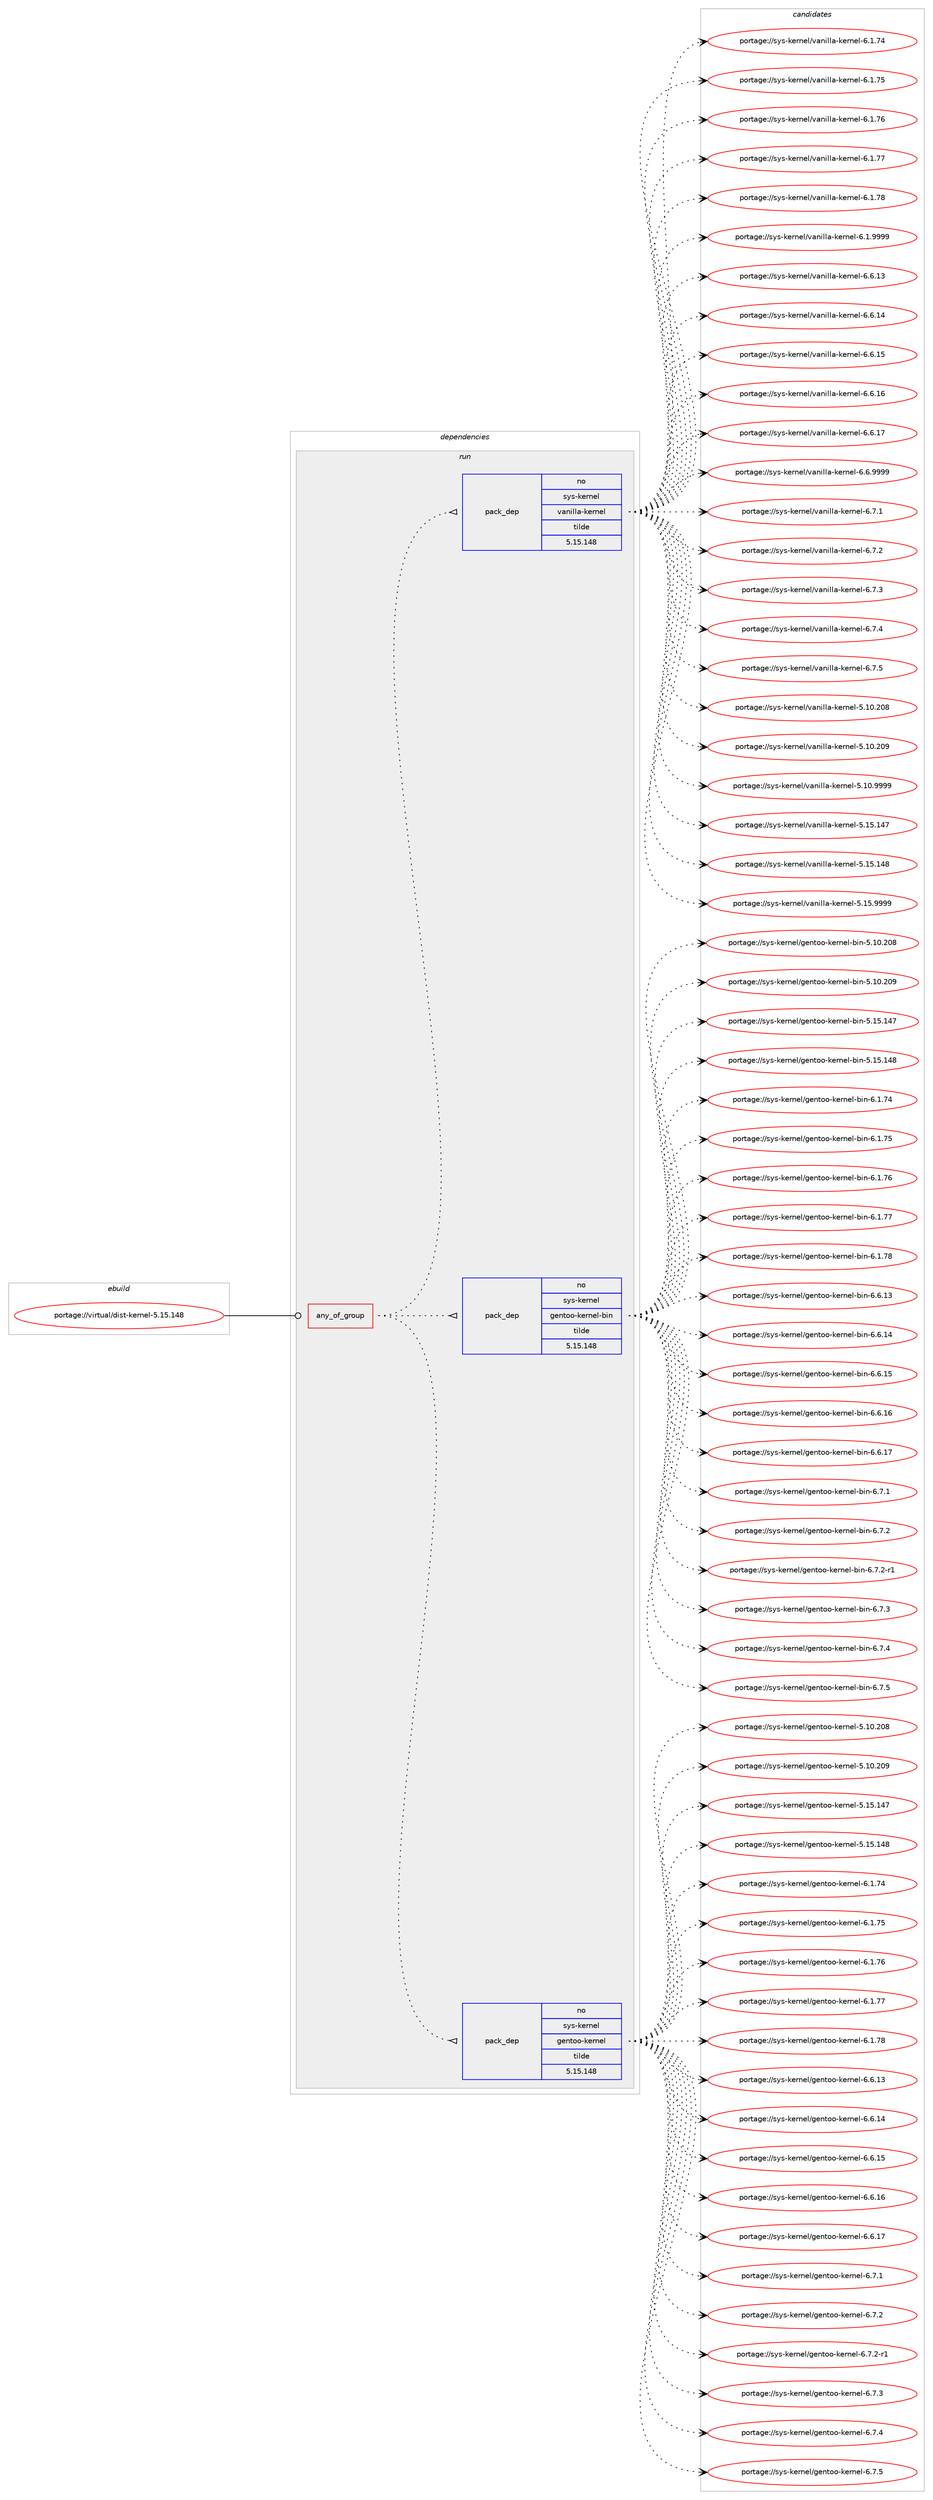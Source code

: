 digraph prolog {

# *************
# Graph options
# *************

newrank=true;
concentrate=true;
compound=true;
graph [rankdir=LR,fontname=Helvetica,fontsize=10,ranksep=1.5];#, ranksep=2.5, nodesep=0.2];
edge  [arrowhead=vee];
node  [fontname=Helvetica,fontsize=10];

# **********
# The ebuild
# **********

subgraph cluster_leftcol {
color=gray;
rank=same;
label=<<i>ebuild</i>>;
id [label="portage://virtual/dist-kernel-5.15.148", color=red, width=4, href="../virtual/dist-kernel-5.15.148.svg"];
}

# ****************
# The dependencies
# ****************

subgraph cluster_midcol {
color=gray;
label=<<i>dependencies</i>>;
subgraph cluster_compile {
fillcolor="#eeeeee";
style=filled;
label=<<i>compile</i>>;
}
subgraph cluster_compileandrun {
fillcolor="#eeeeee";
style=filled;
label=<<i>compile and run</i>>;
}
subgraph cluster_run {
fillcolor="#eeeeee";
style=filled;
label=<<i>run</i>>;
subgraph any218 {
dependency25618 [label=<<TABLE BORDER="0" CELLBORDER="1" CELLSPACING="0" CELLPADDING="4"><TR><TD CELLPADDING="10">any_of_group</TD></TR></TABLE>>, shape=none, color=red];subgraph pack8252 {
dependency25619 [label=<<TABLE BORDER="0" CELLBORDER="1" CELLSPACING="0" CELLPADDING="4" WIDTH="220"><TR><TD ROWSPAN="6" CELLPADDING="30">pack_dep</TD></TR><TR><TD WIDTH="110">no</TD></TR><TR><TD>sys-kernel</TD></TR><TR><TD>gentoo-kernel</TD></TR><TR><TD>tilde</TD></TR><TR><TD>5.15.148</TD></TR></TABLE>>, shape=none, color=blue];
}
dependency25618:e -> dependency25619:w [weight=20,style="dotted",arrowhead="oinv"];
subgraph pack8253 {
dependency25620 [label=<<TABLE BORDER="0" CELLBORDER="1" CELLSPACING="0" CELLPADDING="4" WIDTH="220"><TR><TD ROWSPAN="6" CELLPADDING="30">pack_dep</TD></TR><TR><TD WIDTH="110">no</TD></TR><TR><TD>sys-kernel</TD></TR><TR><TD>gentoo-kernel-bin</TD></TR><TR><TD>tilde</TD></TR><TR><TD>5.15.148</TD></TR></TABLE>>, shape=none, color=blue];
}
dependency25618:e -> dependency25620:w [weight=20,style="dotted",arrowhead="oinv"];
subgraph pack8254 {
dependency25621 [label=<<TABLE BORDER="0" CELLBORDER="1" CELLSPACING="0" CELLPADDING="4" WIDTH="220"><TR><TD ROWSPAN="6" CELLPADDING="30">pack_dep</TD></TR><TR><TD WIDTH="110">no</TD></TR><TR><TD>sys-kernel</TD></TR><TR><TD>vanilla-kernel</TD></TR><TR><TD>tilde</TD></TR><TR><TD>5.15.148</TD></TR></TABLE>>, shape=none, color=blue];
}
dependency25618:e -> dependency25621:w [weight=20,style="dotted",arrowhead="oinv"];
}
id:e -> dependency25618:w [weight=20,style="solid",arrowhead="odot"];
}
}

# **************
# The candidates
# **************

subgraph cluster_choices {
rank=same;
color=gray;
label=<<i>candidates</i>>;

subgraph choice8252 {
color=black;
nodesep=1;
choice115121115451071011141101011084710310111011611111145107101114110101108455346494846504856 [label="portage://sys-kernel/gentoo-kernel-5.10.208", color=red, width=4,href="../sys-kernel/gentoo-kernel-5.10.208.svg"];
choice115121115451071011141101011084710310111011611111145107101114110101108455346494846504857 [label="portage://sys-kernel/gentoo-kernel-5.10.209", color=red, width=4,href="../sys-kernel/gentoo-kernel-5.10.209.svg"];
choice115121115451071011141101011084710310111011611111145107101114110101108455346495346495255 [label="portage://sys-kernel/gentoo-kernel-5.15.147", color=red, width=4,href="../sys-kernel/gentoo-kernel-5.15.147.svg"];
choice115121115451071011141101011084710310111011611111145107101114110101108455346495346495256 [label="portage://sys-kernel/gentoo-kernel-5.15.148", color=red, width=4,href="../sys-kernel/gentoo-kernel-5.15.148.svg"];
choice11512111545107101114110101108471031011101161111114510710111411010110845544649465552 [label="portage://sys-kernel/gentoo-kernel-6.1.74", color=red, width=4,href="../sys-kernel/gentoo-kernel-6.1.74.svg"];
choice11512111545107101114110101108471031011101161111114510710111411010110845544649465553 [label="portage://sys-kernel/gentoo-kernel-6.1.75", color=red, width=4,href="../sys-kernel/gentoo-kernel-6.1.75.svg"];
choice11512111545107101114110101108471031011101161111114510710111411010110845544649465554 [label="portage://sys-kernel/gentoo-kernel-6.1.76", color=red, width=4,href="../sys-kernel/gentoo-kernel-6.1.76.svg"];
choice11512111545107101114110101108471031011101161111114510710111411010110845544649465555 [label="portage://sys-kernel/gentoo-kernel-6.1.77", color=red, width=4,href="../sys-kernel/gentoo-kernel-6.1.77.svg"];
choice11512111545107101114110101108471031011101161111114510710111411010110845544649465556 [label="portage://sys-kernel/gentoo-kernel-6.1.78", color=red, width=4,href="../sys-kernel/gentoo-kernel-6.1.78.svg"];
choice11512111545107101114110101108471031011101161111114510710111411010110845544654464951 [label="portage://sys-kernel/gentoo-kernel-6.6.13", color=red, width=4,href="../sys-kernel/gentoo-kernel-6.6.13.svg"];
choice11512111545107101114110101108471031011101161111114510710111411010110845544654464952 [label="portage://sys-kernel/gentoo-kernel-6.6.14", color=red, width=4,href="../sys-kernel/gentoo-kernel-6.6.14.svg"];
choice11512111545107101114110101108471031011101161111114510710111411010110845544654464953 [label="portage://sys-kernel/gentoo-kernel-6.6.15", color=red, width=4,href="../sys-kernel/gentoo-kernel-6.6.15.svg"];
choice11512111545107101114110101108471031011101161111114510710111411010110845544654464954 [label="portage://sys-kernel/gentoo-kernel-6.6.16", color=red, width=4,href="../sys-kernel/gentoo-kernel-6.6.16.svg"];
choice11512111545107101114110101108471031011101161111114510710111411010110845544654464955 [label="portage://sys-kernel/gentoo-kernel-6.6.17", color=red, width=4,href="../sys-kernel/gentoo-kernel-6.6.17.svg"];
choice115121115451071011141101011084710310111011611111145107101114110101108455446554649 [label="portage://sys-kernel/gentoo-kernel-6.7.1", color=red, width=4,href="../sys-kernel/gentoo-kernel-6.7.1.svg"];
choice115121115451071011141101011084710310111011611111145107101114110101108455446554650 [label="portage://sys-kernel/gentoo-kernel-6.7.2", color=red, width=4,href="../sys-kernel/gentoo-kernel-6.7.2.svg"];
choice1151211154510710111411010110847103101110116111111451071011141101011084554465546504511449 [label="portage://sys-kernel/gentoo-kernel-6.7.2-r1", color=red, width=4,href="../sys-kernel/gentoo-kernel-6.7.2-r1.svg"];
choice115121115451071011141101011084710310111011611111145107101114110101108455446554651 [label="portage://sys-kernel/gentoo-kernel-6.7.3", color=red, width=4,href="../sys-kernel/gentoo-kernel-6.7.3.svg"];
choice115121115451071011141101011084710310111011611111145107101114110101108455446554652 [label="portage://sys-kernel/gentoo-kernel-6.7.4", color=red, width=4,href="../sys-kernel/gentoo-kernel-6.7.4.svg"];
choice115121115451071011141101011084710310111011611111145107101114110101108455446554653 [label="portage://sys-kernel/gentoo-kernel-6.7.5", color=red, width=4,href="../sys-kernel/gentoo-kernel-6.7.5.svg"];
dependency25619:e -> choice115121115451071011141101011084710310111011611111145107101114110101108455346494846504856:w [style=dotted,weight="100"];
dependency25619:e -> choice115121115451071011141101011084710310111011611111145107101114110101108455346494846504857:w [style=dotted,weight="100"];
dependency25619:e -> choice115121115451071011141101011084710310111011611111145107101114110101108455346495346495255:w [style=dotted,weight="100"];
dependency25619:e -> choice115121115451071011141101011084710310111011611111145107101114110101108455346495346495256:w [style=dotted,weight="100"];
dependency25619:e -> choice11512111545107101114110101108471031011101161111114510710111411010110845544649465552:w [style=dotted,weight="100"];
dependency25619:e -> choice11512111545107101114110101108471031011101161111114510710111411010110845544649465553:w [style=dotted,weight="100"];
dependency25619:e -> choice11512111545107101114110101108471031011101161111114510710111411010110845544649465554:w [style=dotted,weight="100"];
dependency25619:e -> choice11512111545107101114110101108471031011101161111114510710111411010110845544649465555:w [style=dotted,weight="100"];
dependency25619:e -> choice11512111545107101114110101108471031011101161111114510710111411010110845544649465556:w [style=dotted,weight="100"];
dependency25619:e -> choice11512111545107101114110101108471031011101161111114510710111411010110845544654464951:w [style=dotted,weight="100"];
dependency25619:e -> choice11512111545107101114110101108471031011101161111114510710111411010110845544654464952:w [style=dotted,weight="100"];
dependency25619:e -> choice11512111545107101114110101108471031011101161111114510710111411010110845544654464953:w [style=dotted,weight="100"];
dependency25619:e -> choice11512111545107101114110101108471031011101161111114510710111411010110845544654464954:w [style=dotted,weight="100"];
dependency25619:e -> choice11512111545107101114110101108471031011101161111114510710111411010110845544654464955:w [style=dotted,weight="100"];
dependency25619:e -> choice115121115451071011141101011084710310111011611111145107101114110101108455446554649:w [style=dotted,weight="100"];
dependency25619:e -> choice115121115451071011141101011084710310111011611111145107101114110101108455446554650:w [style=dotted,weight="100"];
dependency25619:e -> choice1151211154510710111411010110847103101110116111111451071011141101011084554465546504511449:w [style=dotted,weight="100"];
dependency25619:e -> choice115121115451071011141101011084710310111011611111145107101114110101108455446554651:w [style=dotted,weight="100"];
dependency25619:e -> choice115121115451071011141101011084710310111011611111145107101114110101108455446554652:w [style=dotted,weight="100"];
dependency25619:e -> choice115121115451071011141101011084710310111011611111145107101114110101108455446554653:w [style=dotted,weight="100"];
}
subgraph choice8253 {
color=black;
nodesep=1;
choice1151211154510710111411010110847103101110116111111451071011141101011084598105110455346494846504856 [label="portage://sys-kernel/gentoo-kernel-bin-5.10.208", color=red, width=4,href="../sys-kernel/gentoo-kernel-bin-5.10.208.svg"];
choice1151211154510710111411010110847103101110116111111451071011141101011084598105110455346494846504857 [label="portage://sys-kernel/gentoo-kernel-bin-5.10.209", color=red, width=4,href="../sys-kernel/gentoo-kernel-bin-5.10.209.svg"];
choice1151211154510710111411010110847103101110116111111451071011141101011084598105110455346495346495255 [label="portage://sys-kernel/gentoo-kernel-bin-5.15.147", color=red, width=4,href="../sys-kernel/gentoo-kernel-bin-5.15.147.svg"];
choice1151211154510710111411010110847103101110116111111451071011141101011084598105110455346495346495256 [label="portage://sys-kernel/gentoo-kernel-bin-5.15.148", color=red, width=4,href="../sys-kernel/gentoo-kernel-bin-5.15.148.svg"];
choice115121115451071011141101011084710310111011611111145107101114110101108459810511045544649465552 [label="portage://sys-kernel/gentoo-kernel-bin-6.1.74", color=red, width=4,href="../sys-kernel/gentoo-kernel-bin-6.1.74.svg"];
choice115121115451071011141101011084710310111011611111145107101114110101108459810511045544649465553 [label="portage://sys-kernel/gentoo-kernel-bin-6.1.75", color=red, width=4,href="../sys-kernel/gentoo-kernel-bin-6.1.75.svg"];
choice115121115451071011141101011084710310111011611111145107101114110101108459810511045544649465554 [label="portage://sys-kernel/gentoo-kernel-bin-6.1.76", color=red, width=4,href="../sys-kernel/gentoo-kernel-bin-6.1.76.svg"];
choice115121115451071011141101011084710310111011611111145107101114110101108459810511045544649465555 [label="portage://sys-kernel/gentoo-kernel-bin-6.1.77", color=red, width=4,href="../sys-kernel/gentoo-kernel-bin-6.1.77.svg"];
choice115121115451071011141101011084710310111011611111145107101114110101108459810511045544649465556 [label="portage://sys-kernel/gentoo-kernel-bin-6.1.78", color=red, width=4,href="../sys-kernel/gentoo-kernel-bin-6.1.78.svg"];
choice115121115451071011141101011084710310111011611111145107101114110101108459810511045544654464951 [label="portage://sys-kernel/gentoo-kernel-bin-6.6.13", color=red, width=4,href="../sys-kernel/gentoo-kernel-bin-6.6.13.svg"];
choice115121115451071011141101011084710310111011611111145107101114110101108459810511045544654464952 [label="portage://sys-kernel/gentoo-kernel-bin-6.6.14", color=red, width=4,href="../sys-kernel/gentoo-kernel-bin-6.6.14.svg"];
choice115121115451071011141101011084710310111011611111145107101114110101108459810511045544654464953 [label="portage://sys-kernel/gentoo-kernel-bin-6.6.15", color=red, width=4,href="../sys-kernel/gentoo-kernel-bin-6.6.15.svg"];
choice115121115451071011141101011084710310111011611111145107101114110101108459810511045544654464954 [label="portage://sys-kernel/gentoo-kernel-bin-6.6.16", color=red, width=4,href="../sys-kernel/gentoo-kernel-bin-6.6.16.svg"];
choice115121115451071011141101011084710310111011611111145107101114110101108459810511045544654464955 [label="portage://sys-kernel/gentoo-kernel-bin-6.6.17", color=red, width=4,href="../sys-kernel/gentoo-kernel-bin-6.6.17.svg"];
choice1151211154510710111411010110847103101110116111111451071011141101011084598105110455446554649 [label="portage://sys-kernel/gentoo-kernel-bin-6.7.1", color=red, width=4,href="../sys-kernel/gentoo-kernel-bin-6.7.1.svg"];
choice1151211154510710111411010110847103101110116111111451071011141101011084598105110455446554650 [label="portage://sys-kernel/gentoo-kernel-bin-6.7.2", color=red, width=4,href="../sys-kernel/gentoo-kernel-bin-6.7.2.svg"];
choice11512111545107101114110101108471031011101161111114510710111411010110845981051104554465546504511449 [label="portage://sys-kernel/gentoo-kernel-bin-6.7.2-r1", color=red, width=4,href="../sys-kernel/gentoo-kernel-bin-6.7.2-r1.svg"];
choice1151211154510710111411010110847103101110116111111451071011141101011084598105110455446554651 [label="portage://sys-kernel/gentoo-kernel-bin-6.7.3", color=red, width=4,href="../sys-kernel/gentoo-kernel-bin-6.7.3.svg"];
choice1151211154510710111411010110847103101110116111111451071011141101011084598105110455446554652 [label="portage://sys-kernel/gentoo-kernel-bin-6.7.4", color=red, width=4,href="../sys-kernel/gentoo-kernel-bin-6.7.4.svg"];
choice1151211154510710111411010110847103101110116111111451071011141101011084598105110455446554653 [label="portage://sys-kernel/gentoo-kernel-bin-6.7.5", color=red, width=4,href="../sys-kernel/gentoo-kernel-bin-6.7.5.svg"];
dependency25620:e -> choice1151211154510710111411010110847103101110116111111451071011141101011084598105110455346494846504856:w [style=dotted,weight="100"];
dependency25620:e -> choice1151211154510710111411010110847103101110116111111451071011141101011084598105110455346494846504857:w [style=dotted,weight="100"];
dependency25620:e -> choice1151211154510710111411010110847103101110116111111451071011141101011084598105110455346495346495255:w [style=dotted,weight="100"];
dependency25620:e -> choice1151211154510710111411010110847103101110116111111451071011141101011084598105110455346495346495256:w [style=dotted,weight="100"];
dependency25620:e -> choice115121115451071011141101011084710310111011611111145107101114110101108459810511045544649465552:w [style=dotted,weight="100"];
dependency25620:e -> choice115121115451071011141101011084710310111011611111145107101114110101108459810511045544649465553:w [style=dotted,weight="100"];
dependency25620:e -> choice115121115451071011141101011084710310111011611111145107101114110101108459810511045544649465554:w [style=dotted,weight="100"];
dependency25620:e -> choice115121115451071011141101011084710310111011611111145107101114110101108459810511045544649465555:w [style=dotted,weight="100"];
dependency25620:e -> choice115121115451071011141101011084710310111011611111145107101114110101108459810511045544649465556:w [style=dotted,weight="100"];
dependency25620:e -> choice115121115451071011141101011084710310111011611111145107101114110101108459810511045544654464951:w [style=dotted,weight="100"];
dependency25620:e -> choice115121115451071011141101011084710310111011611111145107101114110101108459810511045544654464952:w [style=dotted,weight="100"];
dependency25620:e -> choice115121115451071011141101011084710310111011611111145107101114110101108459810511045544654464953:w [style=dotted,weight="100"];
dependency25620:e -> choice115121115451071011141101011084710310111011611111145107101114110101108459810511045544654464954:w [style=dotted,weight="100"];
dependency25620:e -> choice115121115451071011141101011084710310111011611111145107101114110101108459810511045544654464955:w [style=dotted,weight="100"];
dependency25620:e -> choice1151211154510710111411010110847103101110116111111451071011141101011084598105110455446554649:w [style=dotted,weight="100"];
dependency25620:e -> choice1151211154510710111411010110847103101110116111111451071011141101011084598105110455446554650:w [style=dotted,weight="100"];
dependency25620:e -> choice11512111545107101114110101108471031011101161111114510710111411010110845981051104554465546504511449:w [style=dotted,weight="100"];
dependency25620:e -> choice1151211154510710111411010110847103101110116111111451071011141101011084598105110455446554651:w [style=dotted,weight="100"];
dependency25620:e -> choice1151211154510710111411010110847103101110116111111451071011141101011084598105110455446554652:w [style=dotted,weight="100"];
dependency25620:e -> choice1151211154510710111411010110847103101110116111111451071011141101011084598105110455446554653:w [style=dotted,weight="100"];
}
subgraph choice8254 {
color=black;
nodesep=1;
choice1151211154510710111411010110847118971101051081089745107101114110101108455346494846504856 [label="portage://sys-kernel/vanilla-kernel-5.10.208", color=red, width=4,href="../sys-kernel/vanilla-kernel-5.10.208.svg"];
choice1151211154510710111411010110847118971101051081089745107101114110101108455346494846504857 [label="portage://sys-kernel/vanilla-kernel-5.10.209", color=red, width=4,href="../sys-kernel/vanilla-kernel-5.10.209.svg"];
choice115121115451071011141101011084711897110105108108974510710111411010110845534649484657575757 [label="portage://sys-kernel/vanilla-kernel-5.10.9999", color=red, width=4,href="../sys-kernel/vanilla-kernel-5.10.9999.svg"];
choice1151211154510710111411010110847118971101051081089745107101114110101108455346495346495255 [label="portage://sys-kernel/vanilla-kernel-5.15.147", color=red, width=4,href="../sys-kernel/vanilla-kernel-5.15.147.svg"];
choice1151211154510710111411010110847118971101051081089745107101114110101108455346495346495256 [label="portage://sys-kernel/vanilla-kernel-5.15.148", color=red, width=4,href="../sys-kernel/vanilla-kernel-5.15.148.svg"];
choice115121115451071011141101011084711897110105108108974510710111411010110845534649534657575757 [label="portage://sys-kernel/vanilla-kernel-5.15.9999", color=red, width=4,href="../sys-kernel/vanilla-kernel-5.15.9999.svg"];
choice115121115451071011141101011084711897110105108108974510710111411010110845544649465552 [label="portage://sys-kernel/vanilla-kernel-6.1.74", color=red, width=4,href="../sys-kernel/vanilla-kernel-6.1.74.svg"];
choice115121115451071011141101011084711897110105108108974510710111411010110845544649465553 [label="portage://sys-kernel/vanilla-kernel-6.1.75", color=red, width=4,href="../sys-kernel/vanilla-kernel-6.1.75.svg"];
choice115121115451071011141101011084711897110105108108974510710111411010110845544649465554 [label="portage://sys-kernel/vanilla-kernel-6.1.76", color=red, width=4,href="../sys-kernel/vanilla-kernel-6.1.76.svg"];
choice115121115451071011141101011084711897110105108108974510710111411010110845544649465555 [label="portage://sys-kernel/vanilla-kernel-6.1.77", color=red, width=4,href="../sys-kernel/vanilla-kernel-6.1.77.svg"];
choice115121115451071011141101011084711897110105108108974510710111411010110845544649465556 [label="portage://sys-kernel/vanilla-kernel-6.1.78", color=red, width=4,href="../sys-kernel/vanilla-kernel-6.1.78.svg"];
choice1151211154510710111411010110847118971101051081089745107101114110101108455446494657575757 [label="portage://sys-kernel/vanilla-kernel-6.1.9999", color=red, width=4,href="../sys-kernel/vanilla-kernel-6.1.9999.svg"];
choice115121115451071011141101011084711897110105108108974510710111411010110845544654464951 [label="portage://sys-kernel/vanilla-kernel-6.6.13", color=red, width=4,href="../sys-kernel/vanilla-kernel-6.6.13.svg"];
choice115121115451071011141101011084711897110105108108974510710111411010110845544654464952 [label="portage://sys-kernel/vanilla-kernel-6.6.14", color=red, width=4,href="../sys-kernel/vanilla-kernel-6.6.14.svg"];
choice115121115451071011141101011084711897110105108108974510710111411010110845544654464953 [label="portage://sys-kernel/vanilla-kernel-6.6.15", color=red, width=4,href="../sys-kernel/vanilla-kernel-6.6.15.svg"];
choice115121115451071011141101011084711897110105108108974510710111411010110845544654464954 [label="portage://sys-kernel/vanilla-kernel-6.6.16", color=red, width=4,href="../sys-kernel/vanilla-kernel-6.6.16.svg"];
choice115121115451071011141101011084711897110105108108974510710111411010110845544654464955 [label="portage://sys-kernel/vanilla-kernel-6.6.17", color=red, width=4,href="../sys-kernel/vanilla-kernel-6.6.17.svg"];
choice1151211154510710111411010110847118971101051081089745107101114110101108455446544657575757 [label="portage://sys-kernel/vanilla-kernel-6.6.9999", color=red, width=4,href="../sys-kernel/vanilla-kernel-6.6.9999.svg"];
choice1151211154510710111411010110847118971101051081089745107101114110101108455446554649 [label="portage://sys-kernel/vanilla-kernel-6.7.1", color=red, width=4,href="../sys-kernel/vanilla-kernel-6.7.1.svg"];
choice1151211154510710111411010110847118971101051081089745107101114110101108455446554650 [label="portage://sys-kernel/vanilla-kernel-6.7.2", color=red, width=4,href="../sys-kernel/vanilla-kernel-6.7.2.svg"];
choice1151211154510710111411010110847118971101051081089745107101114110101108455446554651 [label="portage://sys-kernel/vanilla-kernel-6.7.3", color=red, width=4,href="../sys-kernel/vanilla-kernel-6.7.3.svg"];
choice1151211154510710111411010110847118971101051081089745107101114110101108455446554652 [label="portage://sys-kernel/vanilla-kernel-6.7.4", color=red, width=4,href="../sys-kernel/vanilla-kernel-6.7.4.svg"];
choice1151211154510710111411010110847118971101051081089745107101114110101108455446554653 [label="portage://sys-kernel/vanilla-kernel-6.7.5", color=red, width=4,href="../sys-kernel/vanilla-kernel-6.7.5.svg"];
dependency25621:e -> choice1151211154510710111411010110847118971101051081089745107101114110101108455346494846504856:w [style=dotted,weight="100"];
dependency25621:e -> choice1151211154510710111411010110847118971101051081089745107101114110101108455346494846504857:w [style=dotted,weight="100"];
dependency25621:e -> choice115121115451071011141101011084711897110105108108974510710111411010110845534649484657575757:w [style=dotted,weight="100"];
dependency25621:e -> choice1151211154510710111411010110847118971101051081089745107101114110101108455346495346495255:w [style=dotted,weight="100"];
dependency25621:e -> choice1151211154510710111411010110847118971101051081089745107101114110101108455346495346495256:w [style=dotted,weight="100"];
dependency25621:e -> choice115121115451071011141101011084711897110105108108974510710111411010110845534649534657575757:w [style=dotted,weight="100"];
dependency25621:e -> choice115121115451071011141101011084711897110105108108974510710111411010110845544649465552:w [style=dotted,weight="100"];
dependency25621:e -> choice115121115451071011141101011084711897110105108108974510710111411010110845544649465553:w [style=dotted,weight="100"];
dependency25621:e -> choice115121115451071011141101011084711897110105108108974510710111411010110845544649465554:w [style=dotted,weight="100"];
dependency25621:e -> choice115121115451071011141101011084711897110105108108974510710111411010110845544649465555:w [style=dotted,weight="100"];
dependency25621:e -> choice115121115451071011141101011084711897110105108108974510710111411010110845544649465556:w [style=dotted,weight="100"];
dependency25621:e -> choice1151211154510710111411010110847118971101051081089745107101114110101108455446494657575757:w [style=dotted,weight="100"];
dependency25621:e -> choice115121115451071011141101011084711897110105108108974510710111411010110845544654464951:w [style=dotted,weight="100"];
dependency25621:e -> choice115121115451071011141101011084711897110105108108974510710111411010110845544654464952:w [style=dotted,weight="100"];
dependency25621:e -> choice115121115451071011141101011084711897110105108108974510710111411010110845544654464953:w [style=dotted,weight="100"];
dependency25621:e -> choice115121115451071011141101011084711897110105108108974510710111411010110845544654464954:w [style=dotted,weight="100"];
dependency25621:e -> choice115121115451071011141101011084711897110105108108974510710111411010110845544654464955:w [style=dotted,weight="100"];
dependency25621:e -> choice1151211154510710111411010110847118971101051081089745107101114110101108455446544657575757:w [style=dotted,weight="100"];
dependency25621:e -> choice1151211154510710111411010110847118971101051081089745107101114110101108455446554649:w [style=dotted,weight="100"];
dependency25621:e -> choice1151211154510710111411010110847118971101051081089745107101114110101108455446554650:w [style=dotted,weight="100"];
dependency25621:e -> choice1151211154510710111411010110847118971101051081089745107101114110101108455446554651:w [style=dotted,weight="100"];
dependency25621:e -> choice1151211154510710111411010110847118971101051081089745107101114110101108455446554652:w [style=dotted,weight="100"];
dependency25621:e -> choice1151211154510710111411010110847118971101051081089745107101114110101108455446554653:w [style=dotted,weight="100"];
}
}

}
